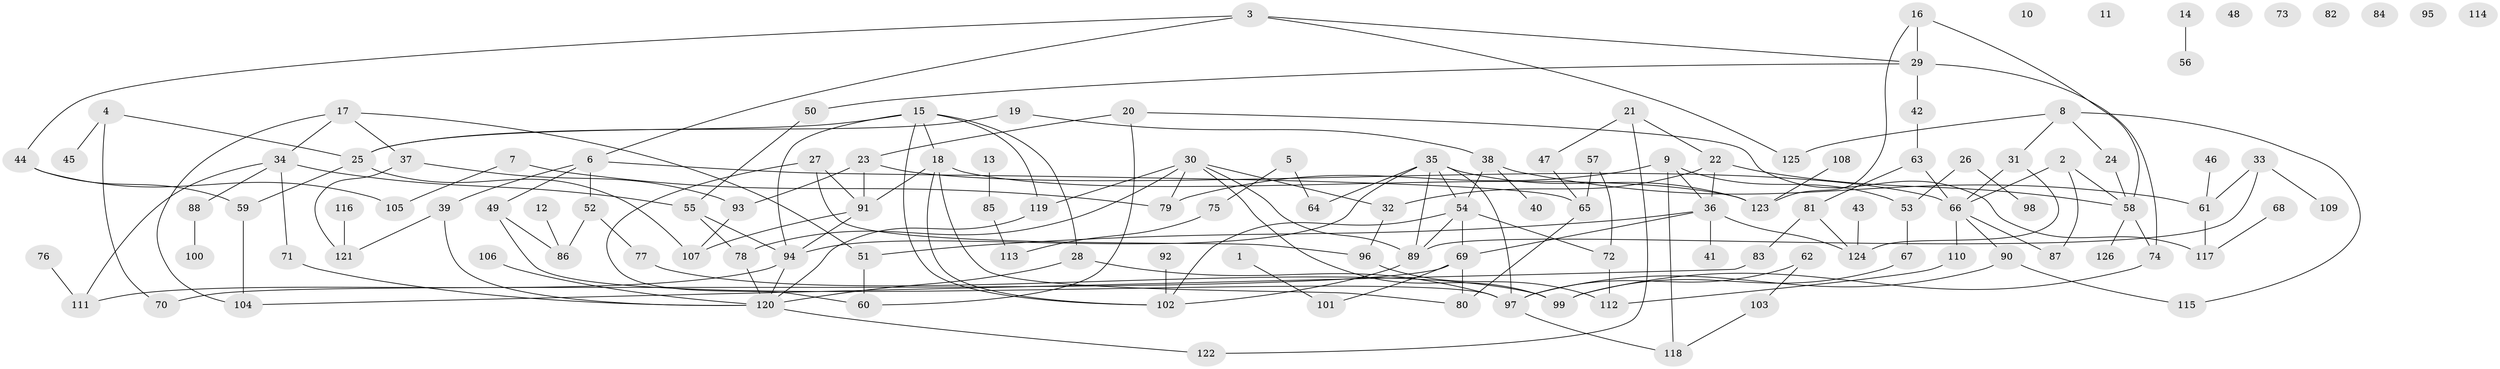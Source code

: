 // Generated by graph-tools (version 1.1) at 2025/25/03/09/25 03:25:24]
// undirected, 126 vertices, 175 edges
graph export_dot {
graph [start="1"]
  node [color=gray90,style=filled];
  1;
  2;
  3;
  4;
  5;
  6;
  7;
  8;
  9;
  10;
  11;
  12;
  13;
  14;
  15;
  16;
  17;
  18;
  19;
  20;
  21;
  22;
  23;
  24;
  25;
  26;
  27;
  28;
  29;
  30;
  31;
  32;
  33;
  34;
  35;
  36;
  37;
  38;
  39;
  40;
  41;
  42;
  43;
  44;
  45;
  46;
  47;
  48;
  49;
  50;
  51;
  52;
  53;
  54;
  55;
  56;
  57;
  58;
  59;
  60;
  61;
  62;
  63;
  64;
  65;
  66;
  67;
  68;
  69;
  70;
  71;
  72;
  73;
  74;
  75;
  76;
  77;
  78;
  79;
  80;
  81;
  82;
  83;
  84;
  85;
  86;
  87;
  88;
  89;
  90;
  91;
  92;
  93;
  94;
  95;
  96;
  97;
  98;
  99;
  100;
  101;
  102;
  103;
  104;
  105;
  106;
  107;
  108;
  109;
  110;
  111;
  112;
  113;
  114;
  115;
  116;
  117;
  118;
  119;
  120;
  121;
  122;
  123;
  124;
  125;
  126;
  1 -- 101;
  2 -- 58;
  2 -- 66;
  2 -- 87;
  3 -- 6;
  3 -- 29;
  3 -- 44;
  3 -- 125;
  4 -- 25;
  4 -- 45;
  4 -- 70;
  5 -- 64;
  5 -- 75;
  6 -- 39;
  6 -- 49;
  6 -- 52;
  6 -- 65;
  7 -- 79;
  7 -- 105;
  8 -- 24;
  8 -- 31;
  8 -- 115;
  8 -- 125;
  9 -- 36;
  9 -- 53;
  9 -- 79;
  9 -- 118;
  12 -- 86;
  13 -- 85;
  14 -- 56;
  15 -- 18;
  15 -- 25;
  15 -- 28;
  15 -- 94;
  15 -- 102;
  15 -- 119;
  16 -- 29;
  16 -- 58;
  16 -- 123;
  17 -- 34;
  17 -- 37;
  17 -- 51;
  17 -- 104;
  18 -- 80;
  18 -- 91;
  18 -- 102;
  18 -- 123;
  19 -- 25;
  19 -- 38;
  20 -- 23;
  20 -- 60;
  20 -- 117;
  21 -- 22;
  21 -- 47;
  21 -- 122;
  22 -- 32;
  22 -- 36;
  22 -- 58;
  23 -- 66;
  23 -- 91;
  23 -- 93;
  24 -- 58;
  25 -- 59;
  25 -- 107;
  26 -- 53;
  26 -- 98;
  27 -- 60;
  27 -- 91;
  27 -- 96;
  28 -- 97;
  28 -- 120;
  29 -- 42;
  29 -- 50;
  29 -- 74;
  30 -- 32;
  30 -- 78;
  30 -- 79;
  30 -- 89;
  30 -- 99;
  30 -- 119;
  31 -- 66;
  31 -- 124;
  32 -- 96;
  33 -- 61;
  33 -- 89;
  33 -- 109;
  34 -- 55;
  34 -- 71;
  34 -- 88;
  34 -- 111;
  35 -- 54;
  35 -- 64;
  35 -- 89;
  35 -- 94;
  35 -- 97;
  35 -- 123;
  36 -- 41;
  36 -- 51;
  36 -- 69;
  36 -- 124;
  37 -- 93;
  37 -- 121;
  38 -- 40;
  38 -- 54;
  38 -- 61;
  39 -- 120;
  39 -- 121;
  42 -- 63;
  43 -- 124;
  44 -- 59;
  44 -- 105;
  46 -- 61;
  47 -- 65;
  49 -- 86;
  49 -- 97;
  50 -- 55;
  51 -- 60;
  52 -- 77;
  52 -- 86;
  53 -- 67;
  54 -- 69;
  54 -- 72;
  54 -- 89;
  54 -- 102;
  55 -- 78;
  55 -- 94;
  57 -- 65;
  57 -- 72;
  58 -- 74;
  58 -- 126;
  59 -- 104;
  61 -- 117;
  62 -- 97;
  62 -- 103;
  63 -- 66;
  63 -- 81;
  65 -- 80;
  66 -- 87;
  66 -- 90;
  66 -- 110;
  67 -- 99;
  68 -- 117;
  69 -- 70;
  69 -- 80;
  69 -- 101;
  71 -- 120;
  72 -- 112;
  74 -- 99;
  75 -- 113;
  76 -- 111;
  77 -- 99;
  78 -- 120;
  81 -- 83;
  81 -- 124;
  83 -- 104;
  85 -- 113;
  88 -- 100;
  89 -- 102;
  90 -- 97;
  90 -- 115;
  91 -- 94;
  91 -- 107;
  92 -- 102;
  93 -- 107;
  94 -- 111;
  94 -- 120;
  96 -- 112;
  97 -- 118;
  103 -- 118;
  106 -- 120;
  108 -- 123;
  110 -- 112;
  116 -- 121;
  119 -- 120;
  120 -- 122;
}
